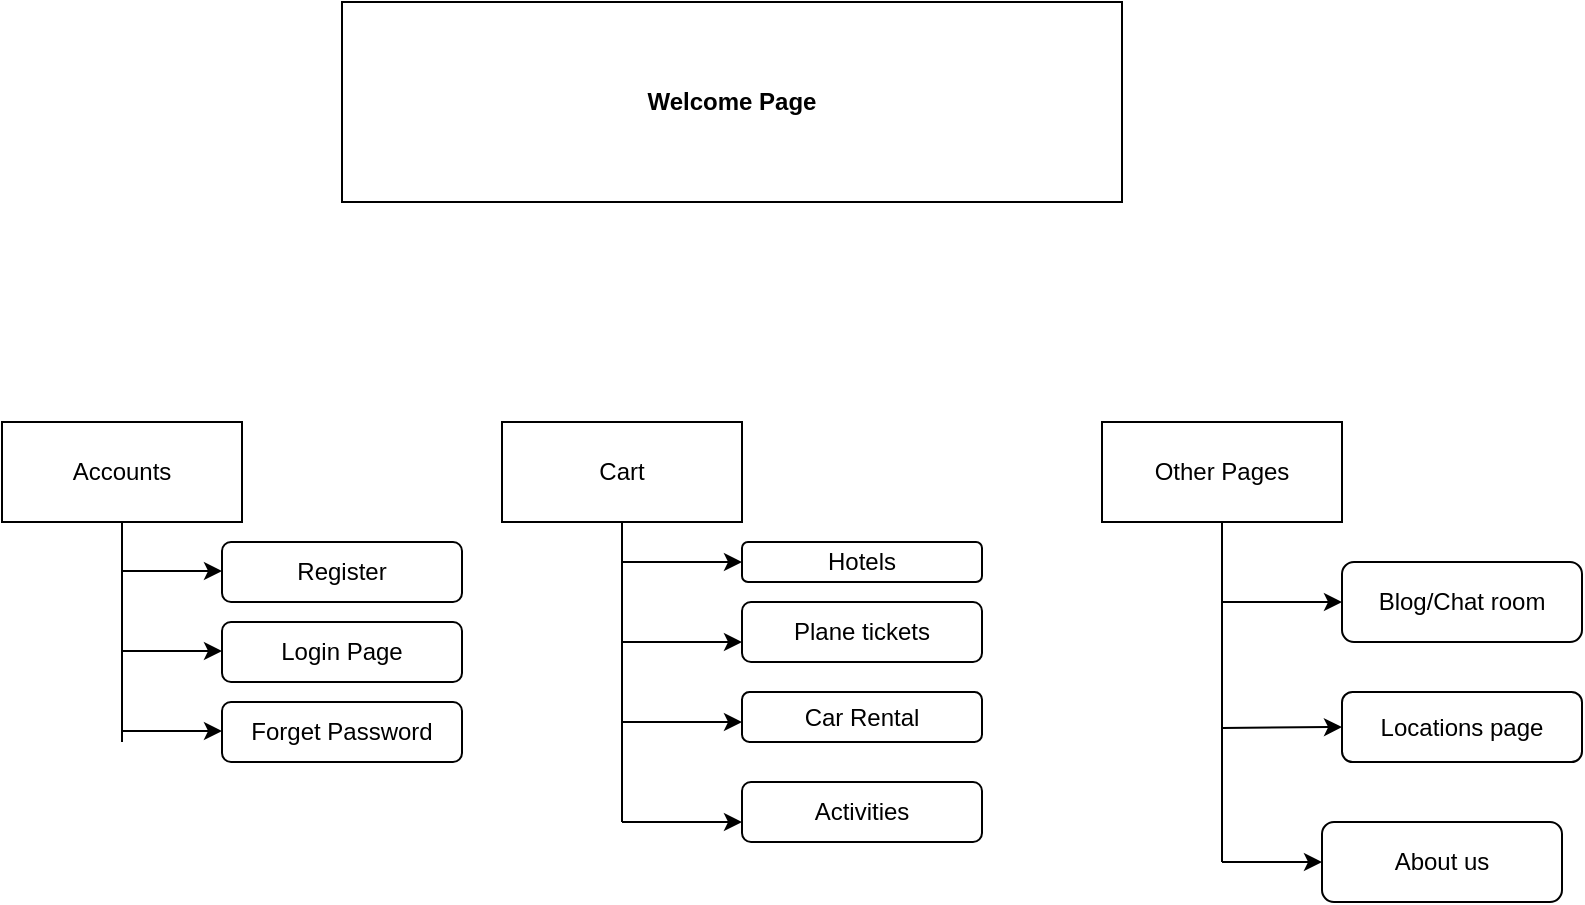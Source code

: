<mxfile version="25.0.3">
  <diagram name="Page-1" id="Lmvxb-ajCehsBu0nEBhA">
    <mxGraphModel dx="1042" dy="661" grid="1" gridSize="10" guides="1" tooltips="1" connect="1" arrows="1" fold="1" page="1" pageScale="1" pageWidth="850" pageHeight="1100" math="0" shadow="0">
      <root>
        <mxCell id="0" />
        <mxCell id="1" parent="0" />
        <mxCell id="MQYersQGVaud1RtQnSi1-1" value="Accounts" style="rounded=0;whiteSpace=wrap;html=1;" vertex="1" parent="1">
          <mxGeometry x="20" y="310" width="120" height="50" as="geometry" />
        </mxCell>
        <mxCell id="MQYersQGVaud1RtQnSi1-5" value="" style="endArrow=classic;html=1;rounded=0;" edge="1" parent="1">
          <mxGeometry width="50" height="50" relative="1" as="geometry">
            <mxPoint x="80" y="384.5" as="sourcePoint" />
            <mxPoint x="130" y="384.5" as="targetPoint" />
          </mxGeometry>
        </mxCell>
        <mxCell id="MQYersQGVaud1RtQnSi1-6" value="" style="endArrow=classic;html=1;rounded=0;" edge="1" parent="1">
          <mxGeometry width="50" height="50" relative="1" as="geometry">
            <mxPoint x="80" y="424.5" as="sourcePoint" />
            <mxPoint x="130" y="424.5" as="targetPoint" />
          </mxGeometry>
        </mxCell>
        <mxCell id="MQYersQGVaud1RtQnSi1-7" value="" style="endArrow=classic;html=1;rounded=0;" edge="1" parent="1">
          <mxGeometry width="50" height="50" relative="1" as="geometry">
            <mxPoint x="80" y="464.5" as="sourcePoint" />
            <mxPoint x="130" y="464.5" as="targetPoint" />
          </mxGeometry>
        </mxCell>
        <mxCell id="MQYersQGVaud1RtQnSi1-8" value="Register" style="rounded=1;whiteSpace=wrap;html=1;glass=0;" vertex="1" parent="1">
          <mxGeometry x="130" y="370" width="120" height="30" as="geometry" />
        </mxCell>
        <mxCell id="MQYersQGVaud1RtQnSi1-9" value="Login Page" style="rounded=1;whiteSpace=wrap;html=1;" vertex="1" parent="1">
          <mxGeometry x="130" y="410" width="120" height="30" as="geometry" />
        </mxCell>
        <mxCell id="MQYersQGVaud1RtQnSi1-10" value="Forget Password" style="rounded=1;whiteSpace=wrap;html=1;" vertex="1" parent="1">
          <mxGeometry x="130" y="450" width="120" height="30" as="geometry" />
        </mxCell>
        <mxCell id="MQYersQGVaud1RtQnSi1-14" value="" style="endArrow=none;html=1;rounded=0;entryX=0.5;entryY=1;entryDx=0;entryDy=0;" edge="1" parent="1" target="MQYersQGVaud1RtQnSi1-1">
          <mxGeometry width="50" height="50" relative="1" as="geometry">
            <mxPoint x="80" y="470" as="sourcePoint" />
            <mxPoint x="430" y="350" as="targetPoint" />
          </mxGeometry>
        </mxCell>
        <mxCell id="MQYersQGVaud1RtQnSi1-17" value="&lt;b&gt;Welcome Page&lt;/b&gt;" style="rounded=0;whiteSpace=wrap;html=1;" vertex="1" parent="1">
          <mxGeometry x="190" y="100" width="390" height="100" as="geometry" />
        </mxCell>
        <mxCell id="MQYersQGVaud1RtQnSi1-18" value="Cart" style="rounded=0;whiteSpace=wrap;html=1;" vertex="1" parent="1">
          <mxGeometry x="270" y="310" width="120" height="50" as="geometry" />
        </mxCell>
        <mxCell id="MQYersQGVaud1RtQnSi1-19" value="" style="endArrow=none;html=1;rounded=0;entryX=0.5;entryY=1;entryDx=0;entryDy=0;" edge="1" parent="1" target="MQYersQGVaud1RtQnSi1-18">
          <mxGeometry width="50" height="50" relative="1" as="geometry">
            <mxPoint x="330" y="510" as="sourcePoint" />
            <mxPoint x="430" y="350" as="targetPoint" />
          </mxGeometry>
        </mxCell>
        <mxCell id="MQYersQGVaud1RtQnSi1-20" value="" style="endArrow=classic;html=1;rounded=0;" edge="1" parent="1">
          <mxGeometry width="50" height="50" relative="1" as="geometry">
            <mxPoint x="330" y="380" as="sourcePoint" />
            <mxPoint x="390" y="380" as="targetPoint" />
          </mxGeometry>
        </mxCell>
        <mxCell id="MQYersQGVaud1RtQnSi1-21" value="" style="endArrow=classic;html=1;rounded=0;" edge="1" parent="1">
          <mxGeometry width="50" height="50" relative="1" as="geometry">
            <mxPoint x="330" y="420" as="sourcePoint" />
            <mxPoint x="390" y="420" as="targetPoint" />
          </mxGeometry>
        </mxCell>
        <mxCell id="MQYersQGVaud1RtQnSi1-22" value="" style="endArrow=classic;html=1;rounded=0;" edge="1" parent="1">
          <mxGeometry width="50" height="50" relative="1" as="geometry">
            <mxPoint x="330" y="460" as="sourcePoint" />
            <mxPoint x="390" y="460" as="targetPoint" />
          </mxGeometry>
        </mxCell>
        <mxCell id="MQYersQGVaud1RtQnSi1-23" value="Hotels" style="rounded=1;whiteSpace=wrap;html=1;" vertex="1" parent="1">
          <mxGeometry x="390" y="370" width="120" height="20" as="geometry" />
        </mxCell>
        <mxCell id="MQYersQGVaud1RtQnSi1-24" value="Plane tickets" style="rounded=1;whiteSpace=wrap;html=1;" vertex="1" parent="1">
          <mxGeometry x="390" y="400" width="120" height="30" as="geometry" />
        </mxCell>
        <mxCell id="MQYersQGVaud1RtQnSi1-25" value="Car Rental" style="rounded=1;whiteSpace=wrap;html=1;" vertex="1" parent="1">
          <mxGeometry x="390" y="445" width="120" height="25" as="geometry" />
        </mxCell>
        <mxCell id="MQYersQGVaud1RtQnSi1-26" value="Activities" style="rounded=1;whiteSpace=wrap;html=1;" vertex="1" parent="1">
          <mxGeometry x="390" y="490" width="120" height="30" as="geometry" />
        </mxCell>
        <mxCell id="MQYersQGVaud1RtQnSi1-27" value="" style="endArrow=classic;html=1;rounded=0;" edge="1" parent="1">
          <mxGeometry width="50" height="50" relative="1" as="geometry">
            <mxPoint x="330" y="510" as="sourcePoint" />
            <mxPoint x="390" y="510" as="targetPoint" />
          </mxGeometry>
        </mxCell>
        <mxCell id="MQYersQGVaud1RtQnSi1-28" value="Other Pages" style="rounded=0;whiteSpace=wrap;html=1;" vertex="1" parent="1">
          <mxGeometry x="570" y="310" width="120" height="50" as="geometry" />
        </mxCell>
        <mxCell id="MQYersQGVaud1RtQnSi1-29" value="" style="endArrow=none;html=1;rounded=0;exitX=0.5;exitY=1;exitDx=0;exitDy=0;" edge="1" parent="1" source="MQYersQGVaud1RtQnSi1-28">
          <mxGeometry width="50" height="50" relative="1" as="geometry">
            <mxPoint x="380" y="400" as="sourcePoint" />
            <mxPoint x="630" y="530" as="targetPoint" />
          </mxGeometry>
        </mxCell>
        <mxCell id="MQYersQGVaud1RtQnSi1-30" value="" style="endArrow=classic;html=1;rounded=0;" edge="1" parent="1">
          <mxGeometry width="50" height="50" relative="1" as="geometry">
            <mxPoint x="630" y="400" as="sourcePoint" />
            <mxPoint x="690" y="400" as="targetPoint" />
          </mxGeometry>
        </mxCell>
        <mxCell id="MQYersQGVaud1RtQnSi1-31" value="Blog/Chat room" style="rounded=1;whiteSpace=wrap;html=1;" vertex="1" parent="1">
          <mxGeometry x="690" y="380" width="120" height="40" as="geometry" />
        </mxCell>
        <mxCell id="MQYersQGVaud1RtQnSi1-32" value="Locations page" style="rounded=1;whiteSpace=wrap;html=1;" vertex="1" parent="1">
          <mxGeometry x="690" y="445" width="120" height="35" as="geometry" />
        </mxCell>
        <mxCell id="MQYersQGVaud1RtQnSi1-34" value="" style="endArrow=classic;html=1;rounded=0;entryX=0;entryY=0.5;entryDx=0;entryDy=0;" edge="1" parent="1" target="MQYersQGVaud1RtQnSi1-32">
          <mxGeometry width="50" height="50" relative="1" as="geometry">
            <mxPoint x="630" y="463" as="sourcePoint" />
            <mxPoint x="430" y="350" as="targetPoint" />
          </mxGeometry>
        </mxCell>
        <mxCell id="MQYersQGVaud1RtQnSi1-35" value="" style="endArrow=classic;html=1;rounded=0;" edge="1" parent="1">
          <mxGeometry width="50" height="50" relative="1" as="geometry">
            <mxPoint x="630" y="530" as="sourcePoint" />
            <mxPoint x="680" y="530" as="targetPoint" />
          </mxGeometry>
        </mxCell>
        <mxCell id="MQYersQGVaud1RtQnSi1-36" value="About us" style="rounded=1;whiteSpace=wrap;html=1;" vertex="1" parent="1">
          <mxGeometry x="680" y="510" width="120" height="40" as="geometry" />
        </mxCell>
      </root>
    </mxGraphModel>
  </diagram>
</mxfile>
